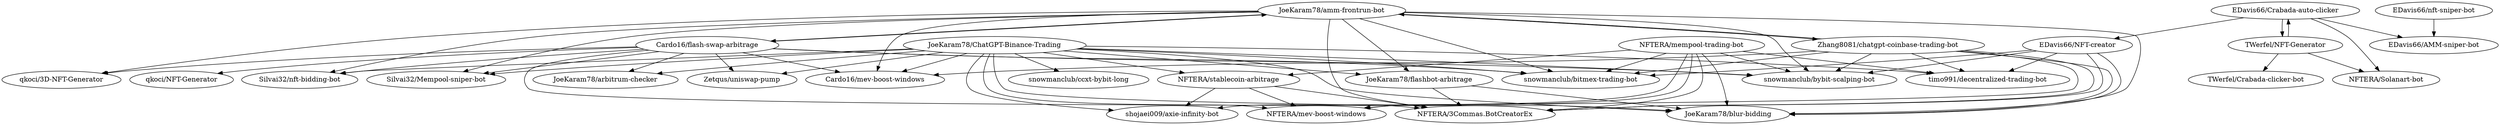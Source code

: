 digraph G {
"EDavis66/NFT-creator" -> "NFTERA/3Commas.BotCreatorEx"
"EDavis66/NFT-creator" -> "timo991/decentralized-trading-bot"
"EDavis66/NFT-creator" -> "JoeKaram78/blur-bidding"
"EDavis66/NFT-creator" -> "snowmanclub/bybit-scalping-bot"
"EDavis66/NFT-creator" -> "snowmanclub/bitmex-trading-bot"
"EDavis66/Crabada-auto-clicker" -> "EDavis66/NFT-creator"
"EDavis66/Crabada-auto-clicker" -> "NFTERA/Solanart-bot"
"EDavis66/Crabada-auto-clicker" -> "TWerfel/NFT-Generator"
"EDavis66/Crabada-auto-clicker" -> "EDavis66/AMM-sniper-bot"
"TWerfel/NFT-Generator" -> "NFTERA/Solanart-bot"
"TWerfel/NFT-Generator" -> "EDavis66/Crabada-auto-clicker"
"TWerfel/NFT-Generator" -> "TWerfel/Crabada-clicker-bot"
"NFTERA/mempool-trading-bot" -> "shojaei009/axie-infinity-bot"
"NFTERA/mempool-trading-bot" -> "timo991/decentralized-trading-bot"
"NFTERA/mempool-trading-bot" -> "NFTERA/mev-boost-windows"
"NFTERA/mempool-trading-bot" -> "NFTERA/3Commas.BotCreatorEx"
"NFTERA/mempool-trading-bot" -> "NFTERA/stablecoin-arbitrage"
"NFTERA/mempool-trading-bot" -> "JoeKaram78/blur-bidding"
"NFTERA/mempool-trading-bot" -> "snowmanclub/bybit-scalping-bot"
"NFTERA/mempool-trading-bot" -> "snowmanclub/bitmex-trading-bot"
"EDavis66/nft-sniper-bot" -> "EDavis66/AMM-sniper-bot"
"JoeKaram78/ChatGPT-Binance-Trading" -> "NFTERA/3Commas.BotCreatorEx"
"JoeKaram78/ChatGPT-Binance-Trading" -> "JoeKaram78/blur-bidding"
"JoeKaram78/ChatGPT-Binance-Trading" -> "snowmanclub/bybit-scalping-bot"
"JoeKaram78/ChatGPT-Binance-Trading" -> "snowmanclub/bitmex-trading-bot"
"JoeKaram78/ChatGPT-Binance-Trading" -> "timo991/decentralized-trading-bot"
"JoeKaram78/ChatGPT-Binance-Trading" -> "NFTERA/mev-boost-windows"
"JoeKaram78/ChatGPT-Binance-Trading" -> "Silvai32/nft-bidding-bot"
"JoeKaram78/ChatGPT-Binance-Trading" -> "JoeKaram78/flashbot-arbitrage"
"JoeKaram78/ChatGPT-Binance-Trading" -> "Silvai32/Mempool-sniper-bot"
"JoeKaram78/ChatGPT-Binance-Trading" -> "shojaei009/axie-infinity-bot"
"JoeKaram78/ChatGPT-Binance-Trading" -> "JoeKaram78/arbitrum-checker"
"JoeKaram78/ChatGPT-Binance-Trading" -> "NFTERA/stablecoin-arbitrage"
"JoeKaram78/ChatGPT-Binance-Trading" -> "snowmanclub/ccxt-bybit-long"
"JoeKaram78/ChatGPT-Binance-Trading" -> "Zetqus/uniswap-pump"
"JoeKaram78/ChatGPT-Binance-Trading" -> "Cardo16/mev-boost-windows"
"JoeKaram78/flashbot-arbitrage" -> "JoeKaram78/blur-bidding"
"JoeKaram78/flashbot-arbitrage" -> "NFTERA/3Commas.BotCreatorEx"
"NFTERA/stablecoin-arbitrage" -> "shojaei009/axie-infinity-bot"
"NFTERA/stablecoin-arbitrage" -> "NFTERA/3Commas.BotCreatorEx"
"NFTERA/stablecoin-arbitrage" -> "NFTERA/mev-boost-windows"
"Zhang8081/chatgpt-coinbase-trading-bot" -> "Cardo16/mev-boost-windows"
"Zhang8081/chatgpt-coinbase-trading-bot" -> "NFTERA/3Commas.BotCreatorEx"
"Zhang8081/chatgpt-coinbase-trading-bot" -> "JoeKaram78/amm-frontrun-bot"
"Zhang8081/chatgpt-coinbase-trading-bot" -> "JoeKaram78/blur-bidding"
"Zhang8081/chatgpt-coinbase-trading-bot" -> "snowmanclub/bybit-scalping-bot"
"Zhang8081/chatgpt-coinbase-trading-bot" -> "snowmanclub/bitmex-trading-bot"
"Zhang8081/chatgpt-coinbase-trading-bot" -> "NFTERA/mev-boost-windows"
"Zhang8081/chatgpt-coinbase-trading-bot" -> "timo991/decentralized-trading-bot"
"JoeKaram78/amm-frontrun-bot" -> "Cardo16/mev-boost-windows"
"JoeKaram78/amm-frontrun-bot" -> "Cardo16/flash-swap-arbitrage"
"JoeKaram78/amm-frontrun-bot" -> "Silvai32/Mempool-sniper-bot"
"JoeKaram78/amm-frontrun-bot" -> "qkoci/3D-NFT-Generator"
"JoeKaram78/amm-frontrun-bot" -> "NFTERA/3Commas.BotCreatorEx"
"JoeKaram78/amm-frontrun-bot" -> "Silvai32/nft-bidding-bot"
"JoeKaram78/amm-frontrun-bot" -> "snowmanclub/bybit-scalping-bot"
"JoeKaram78/amm-frontrun-bot" -> "JoeKaram78/flashbot-arbitrage"
"JoeKaram78/amm-frontrun-bot" -> "Zhang8081/chatgpt-coinbase-trading-bot"
"JoeKaram78/amm-frontrun-bot" -> "JoeKaram78/blur-bidding"
"JoeKaram78/amm-frontrun-bot" -> "snowmanclub/bitmex-trading-bot"
"Cardo16/flash-swap-arbitrage" -> "Cardo16/mev-boost-windows"
"Cardo16/flash-swap-arbitrage" -> "JoeKaram78/amm-frontrun-bot"
"Cardo16/flash-swap-arbitrage" -> "qkoci/3D-NFT-Generator"
"Cardo16/flash-swap-arbitrage" -> "Silvai32/Mempool-sniper-bot"
"Cardo16/flash-swap-arbitrage" -> "Silvai32/nft-bidding-bot"
"Cardo16/flash-swap-arbitrage" -> "qkoci/NFT-Generator"
"Cardo16/flash-swap-arbitrage" -> "snowmanclub/bybit-scalping-bot"
"Cardo16/flash-swap-arbitrage" -> "snowmanclub/bitmex-trading-bot"
"Cardo16/flash-swap-arbitrage" -> "JoeKaram78/arbitrum-checker"
"Cardo16/flash-swap-arbitrage" -> "JoeKaram78/blur-bidding"
"Cardo16/flash-swap-arbitrage" -> "Zetqus/uniswap-pump"
"EDavis66/NFT-creator" ["l"="1.943,46.713"]
"NFTERA/3Commas.BotCreatorEx" ["l"="1.955,46.734"]
"timo991/decentralized-trading-bot" ["l"="1.945,46.728"]
"JoeKaram78/blur-bidding" ["l"="1.966,46.731"]
"snowmanclub/bybit-scalping-bot" ["l"="1.96,46.725"]
"snowmanclub/bitmex-trading-bot" ["l"="1.967,46.723"]
"EDavis66/Crabada-auto-clicker" ["l"="1.913,46.692"]
"NFTERA/Solanart-bot" ["l"="1.896,46.68"]
"TWerfel/NFT-Generator" ["l"="1.891,46.692"]
"EDavis66/AMM-sniper-bot" ["l"="1.916,46.672"]
"TWerfel/Crabada-clicker-bot" ["l"="1.867,46.692"]
"NFTERA/mempool-trading-bot" ["l"="1.94,46.739"]
"shojaei009/axie-infinity-bot" ["l"="1.955,46.757"]
"NFTERA/mev-boost-windows" ["l"="1.945,46.751"]
"NFTERA/stablecoin-arbitrage" ["l"="1.955,46.747"]
"EDavis66/nft-sniper-bot" ["l"="1.916,46.655"]
"JoeKaram78/ChatGPT-Binance-Trading" ["l"="1.976,46.741"]
"Silvai32/nft-bidding-bot" ["l"="1.999,46.737"]
"JoeKaram78/flashbot-arbitrage" ["l"="1.97,46.75"]
"Silvai32/Mempool-sniper-bot" ["l"="1.983,46.717"]
"JoeKaram78/arbitrum-checker" ["l"="2.013,46.734"]
"snowmanclub/ccxt-bybit-long" ["l"="1.984,46.761"]
"Zetqus/uniswap-pump" ["l"="2.008,46.745"]
"Cardo16/mev-boost-windows" ["l"="1.991,46.745"]
"Zhang8081/chatgpt-coinbase-trading-bot" ["l"="1.963,46.74"]
"JoeKaram78/amm-frontrun-bot" ["l"="1.981,46.731"]
"Cardo16/flash-swap-arbitrage" ["l"="1.996,46.726"]
"qkoci/3D-NFT-Generator" ["l"="2,46.711"]
"qkoci/NFT-Generator" ["l"="2.028,46.716"]
}